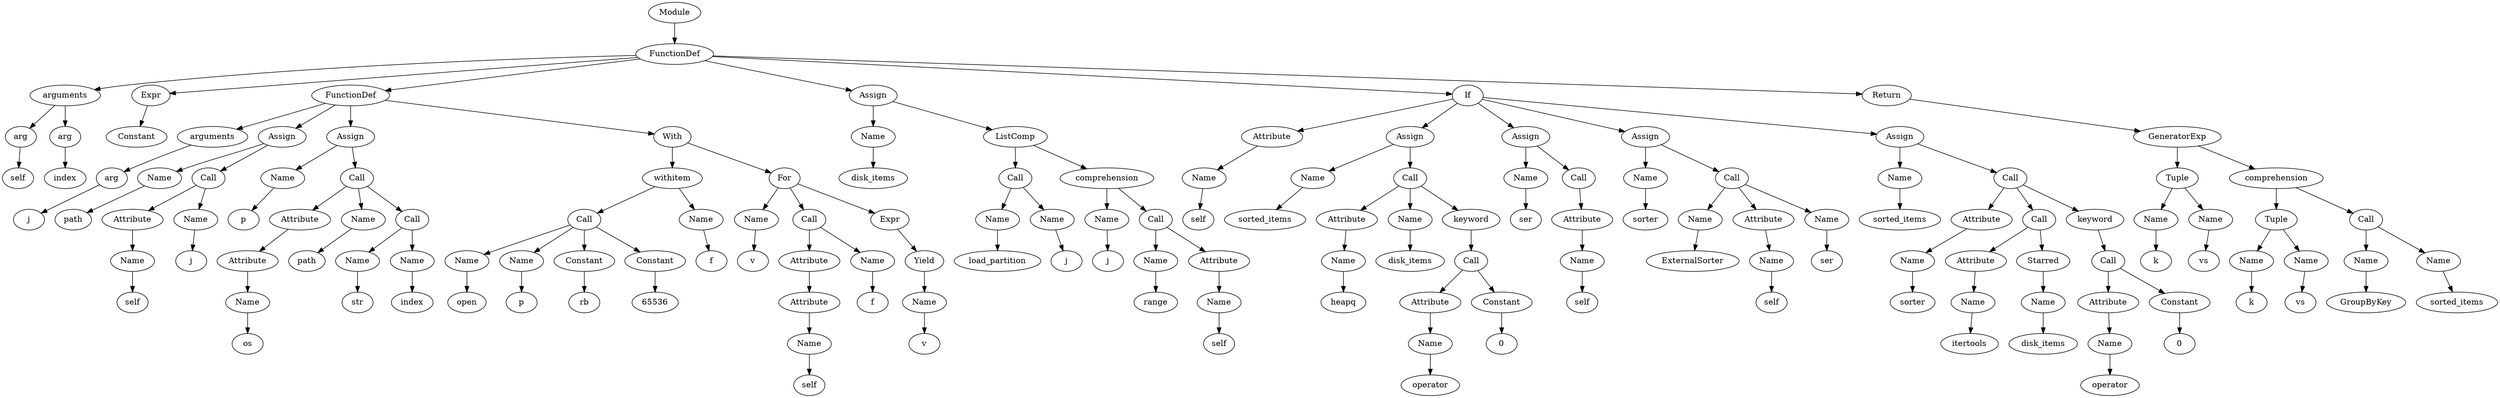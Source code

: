 digraph tree {
    "0x1dbc1e993a0" [label="Module"];
    "0x1dbc1e99730" [label="FunctionDef"];
    "0x1dbc1e99f40" [label="arguments"];
    "0x1dbc1e99790" [label="arg"];
    "0x1dbc1e99d00" [label="self"];
    "0x1dbc1e99af0" [label="arg"];
    "0x1dbc1e99610" [label="index"];
    "0x1dbc1e99820" [label="Expr"];
    "0x1dbc1e992e0" [label="Constant"];
    "0x1dbc1e997c0" [label="FunctionDef"];
    "0x1dbc1e998e0" [label="arguments"];
    "0x1dbc1e99be0" [label="arg"];
    "0x1dbc1e99fa0" [label="j"];
    "0x1dbc1e99a30" [label="Assign"];
    "0x1dbc1e99e80" [label="Name"];
    "0x1dbc1e997f0" [label="path"];
    "0x1dbc1e99700" [label="Call"];
    "0x1dbc1e99310" [label="Attribute"];
    "0x1dbc1e991c0" [label="Name"];
    "0x1dbc1e99b80" [label="self"];
    "0x1dbc1e99f10" [label="Name"];
    "0x1dbc1e99550" [label="j"];
    "0x1dbc1e995b0" [label="Assign"];
    "0x1dbc1e994c0" [label="Name"];
    "0x1dbc1e99f70" [label="p"];
    "0x1dbc1e99e20" [label="Call"];
    "0x1dbc1e99dc0" [label="Attribute"];
    "0x1dbc1e99ca0" [label="Attribute"];
    "0x1dbc1e99940" [label="Name"];
    "0x1dc29706ca0" [label="os"];
    "0x1dbc1e99a00" [label="Name"];
    "0x1dc29706f10" [label="path"];
    "0x1dc297063a0" [label="Call"];
    "0x1dc29706160" [label="Name"];
    "0x1dc29706a30" [label="str"];
    "0x1dc297062b0" [label="Name"];
    "0x1dc29706550" [label="index"];
    "0x1dbc1e99ac0" [label="With"];
    "0x1dc29706d90" [label="withitem"];
    "0x1dc29706a90" [label="Call"];
    "0x1dc29706eb0" [label="Name"];
    "0x1dc29706a60" [label="open"];
    "0x1dc297063d0" [label="Name"];
    "0x1dc297060d0" [label="p"];
    "0x1dc297060a0" [label="Constant"];
    "0x1dc29706100" [label="rb"];
    "0x1dc29706b50" [label="Constant"];
    "0x1dc29706370" [label="65536"];
    "0x1dc29706b80" [label="Name"];
    "0x1dc29706580" [label="f"];
    "0x1dc29706430" [label="For"];
    "0x1dc29706cd0" [label="Name"];
    "0x1dc29706310" [label="v"];
    "0x1dc29706640" [label="Call"];
    "0x1dc297064f0" [label="Attribute"];
    "0x1dc29706130" [label="Attribute"];
    "0x1dc29706340" [label="Name"];
    "0x1dc29706b20" [label="self"];
    "0x1dc29706520" [label="Name"];
    "0x1dc29706ee0" [label="f"];
    "0x1dc29706f40" [label="Expr"];
    "0x1dc29706d00" [label="Yield"];
    "0x1dc297065b0" [label="Name"];
    "0x1dc29706af0" [label="v"];
    "0x1dbc1e99460" [label="Assign"];
    "0x1dbc1e990d0" [label="Name"];
    "0x1dc29706fa0" [label="disk_items"];
    "0x1dbc1e99cd0" [label="ListComp"];
    "0x1dc29706e50" [label="Call"];
    "0x1dc297061f0" [label="Name"];
    "0x1dc29706220" [label="load_partition"];
    "0x1dc297065e0" [label="Name"];
    "0x1dc29706f70" [label="j"];
    "0x1dc297061c0" [label="comprehension"];
    "0x1dc29706be0" [label="Name"];
    "0x1dc29706040" [label="j"];
    "0x1dc29706e80" [label="Call"];
    "0x1dc29706bb0" [label="Name"];
    "0x1dc29706d60" [label="range"];
    "0x1dc297064c0" [label="Attribute"];
    "0x1dc29706400" [label="Name"];
    "0x1dc29706c70" [label="self"];
    "0x1dbc1e99640" [label="If"];
    "0x1dc29706c40" [label="Attribute"];
    "0x1dc29706250" [label="Name"];
    "0x1dc29706a00" [label="self"];
    "0x1dc29706460" [label="Assign"];
    "0x1dc29706c10" [label="Name"];
    "0x1dc297062e0" [label="sorted_items"];
    "0x1dc29706d30" [label="Call"];
    "0x1dc29706df0" [label="Attribute"];
    "0x1dc29718580" [label="Name"];
    "0x1dc29718b50" [label="heapq"];
    "0x1dc297185e0" [label="Name"];
    "0x1dc29718d60" [label="disk_items"];
    "0x1dc297185b0" [label="keyword"];
    "0x1dc29718520" [label="Call"];
    "0x1dc29718ac0" [label="Attribute"];
    "0x1dc29718760" [label="Name"];
    "0x1dc29718b80" [label="operator"];
    "0x1dc29718820" [label="Constant"];
    "0x1dc29718700" [label="0"];
    "0x1dc29706fd0" [label="Assign"];
    "0x1dc297186a0" [label="Name"];
    "0x1dc29718c70" [label="ser"];
    "0x1dc29706dc0" [label="Call"];
    "0x1dc29718610" [label="Attribute"];
    "0x1dc297189a0" [label="Name"];
    "0x1dc29718460" [label="self"];
    "0x1dc29706e20" [label="Assign"];
    "0x1dc297188e0" [label="Name"];
    "0x1dc29718dc0" [label="sorter"];
    "0x1dc29718730" [label="Call"];
    "0x1dc29718ca0" [label="Name"];
    "0x1dc29718ee0" [label="ExternalSorter"];
    "0x1dc29718f10" [label="Attribute"];
    "0x1dc297188b0" [label="Name"];
    "0x1dc29718a30" [label="self"];
    "0x1dc29718c10" [label="Name"];
    "0x1dc29718cd0" [label="ser"];
    "0x1dc29718880" [label="Assign"];
    "0x1dc29718a90" [label="Name"];
    "0x1dc29718370" [label="sorted_items"];
    "0x1dc29718af0" [label="Call"];
    "0x1dc29718bb0" [label="Attribute"];
    "0x1dc297186d0" [label="Name"];
    "0x1dc297189d0" [label="sorter"];
    "0x1dc29718670" [label="Call"];
    "0x1dc29718df0" [label="Attribute"];
    "0x1dc29718f40" [label="Name"];
    "0x1dc29718550" [label="itertools"];
    "0x1dc29718c40" [label="Starred"];
    "0x1dc29718640" [label="Name"];
    "0x1dc297187c0" [label="disk_items"];
    "0x1dc29718d90" [label="keyword"];
    "0x1dc29718f70" [label="Call"];
    "0x1dc29718d00" [label="Attribute"];
    "0x1dbc0e9cd30" [label="Name"];
    "0x1dbc0e9c580" [label="operator"];
    "0x1dbc0e9c460" [label="Constant"];
    "0x1dbc0e9c1c0" [label="0"];
    "0x1dc297067f0" [label="Return"];
    "0x1dc29718940" [label="GeneratorExp"];
    "0x1dc297184c0" [label="Tuple"];
    "0x1dbc0e9c6a0" [label="Name"];
    "0x1dbc0e9c310" [label="k"];
    "0x1dbc0e9cb80" [label="Name"];
    "0x1dc2970a4f0" [label="vs"];
    "0x1dc297184f0" [label="comprehension"];
    "0x1dc2970ae50" [label="Tuple"];
    "0x1dc2970a100" [label="Name"];
    "0x1dc2970a700" [label="k"];
    "0x1dc2970af10" [label="Name"];
    "0x1dc2970a7f0" [label="vs"];
    "0x1dc2970a730" [label="Call"];
    "0x1dc2970a8e0" [label="Name"];
    "0x1dc2970a220" [label="GroupByKey"];
    "0x1dc2970a580" [label="Name"];
    "0x1dc2970afd0" [label="sorted_items"];
    "0x1dbc1e993a0" -> "0x1dbc1e99730";
    "0x1dbc1e99730" -> "0x1dbc1e99f40";
    "0x1dbc1e99730" -> "0x1dbc1e99820";
    "0x1dbc1e99730" -> "0x1dbc1e997c0";
    "0x1dbc1e99730" -> "0x1dbc1e99460";
    "0x1dbc1e99730" -> "0x1dbc1e99640";
    "0x1dbc1e99730" -> "0x1dc297067f0";
    "0x1dbc1e99f40" -> "0x1dbc1e99790";
    "0x1dbc1e99f40" -> "0x1dbc1e99af0";
    "0x1dbc1e99790" -> "0x1dbc1e99d00";
    "0x1dbc1e99af0" -> "0x1dbc1e99610";
    "0x1dbc1e99820" -> "0x1dbc1e992e0";
    "0x1dbc1e997c0" -> "0x1dbc1e998e0";
    "0x1dbc1e997c0" -> "0x1dbc1e99a30";
    "0x1dbc1e997c0" -> "0x1dbc1e995b0";
    "0x1dbc1e997c0" -> "0x1dbc1e99ac0";
    "0x1dbc1e998e0" -> "0x1dbc1e99be0";
    "0x1dbc1e99be0" -> "0x1dbc1e99fa0";
    "0x1dbc1e99a30" -> "0x1dbc1e99e80";
    "0x1dbc1e99a30" -> "0x1dbc1e99700";
    "0x1dbc1e99e80" -> "0x1dbc1e997f0";
    "0x1dbc1e99700" -> "0x1dbc1e99310";
    "0x1dbc1e99700" -> "0x1dbc1e99f10";
    "0x1dbc1e99310" -> "0x1dbc1e991c0";
    "0x1dbc1e991c0" -> "0x1dbc1e99b80";
    "0x1dbc1e99f10" -> "0x1dbc1e99550";
    "0x1dbc1e995b0" -> "0x1dbc1e994c0";
    "0x1dbc1e995b0" -> "0x1dbc1e99e20";
    "0x1dbc1e994c0" -> "0x1dbc1e99f70";
    "0x1dbc1e99e20" -> "0x1dbc1e99dc0";
    "0x1dbc1e99e20" -> "0x1dbc1e99a00";
    "0x1dbc1e99e20" -> "0x1dc297063a0";
    "0x1dbc1e99dc0" -> "0x1dbc1e99ca0";
    "0x1dbc1e99ca0" -> "0x1dbc1e99940";
    "0x1dbc1e99940" -> "0x1dc29706ca0";
    "0x1dbc1e99a00" -> "0x1dc29706f10";
    "0x1dc297063a0" -> "0x1dc29706160";
    "0x1dc297063a0" -> "0x1dc297062b0";
    "0x1dc29706160" -> "0x1dc29706a30";
    "0x1dc297062b0" -> "0x1dc29706550";
    "0x1dbc1e99ac0" -> "0x1dc29706d90";
    "0x1dbc1e99ac0" -> "0x1dc29706430";
    "0x1dc29706d90" -> "0x1dc29706a90";
    "0x1dc29706d90" -> "0x1dc29706b80";
    "0x1dc29706a90" -> "0x1dc29706eb0";
    "0x1dc29706a90" -> "0x1dc297063d0";
    "0x1dc29706a90" -> "0x1dc297060a0";
    "0x1dc29706a90" -> "0x1dc29706b50";
    "0x1dc29706eb0" -> "0x1dc29706a60";
    "0x1dc297063d0" -> "0x1dc297060d0";
    "0x1dc297060a0" -> "0x1dc29706100";
    "0x1dc29706b50" -> "0x1dc29706370";
    "0x1dc29706b80" -> "0x1dc29706580";
    "0x1dc29706430" -> "0x1dc29706cd0";
    "0x1dc29706430" -> "0x1dc29706640";
    "0x1dc29706430" -> "0x1dc29706f40";
    "0x1dc29706cd0" -> "0x1dc29706310";
    "0x1dc29706640" -> "0x1dc297064f0";
    "0x1dc29706640" -> "0x1dc29706520";
    "0x1dc297064f0" -> "0x1dc29706130";
    "0x1dc29706130" -> "0x1dc29706340";
    "0x1dc29706340" -> "0x1dc29706b20";
    "0x1dc29706520" -> "0x1dc29706ee0";
    "0x1dc29706f40" -> "0x1dc29706d00";
    "0x1dc29706d00" -> "0x1dc297065b0";
    "0x1dc297065b0" -> "0x1dc29706af0";
    "0x1dbc1e99460" -> "0x1dbc1e990d0";
    "0x1dbc1e99460" -> "0x1dbc1e99cd0";
    "0x1dbc1e990d0" -> "0x1dc29706fa0";
    "0x1dbc1e99cd0" -> "0x1dc29706e50";
    "0x1dbc1e99cd0" -> "0x1dc297061c0";
    "0x1dc29706e50" -> "0x1dc297061f0";
    "0x1dc29706e50" -> "0x1dc297065e0";
    "0x1dc297061f0" -> "0x1dc29706220";
    "0x1dc297065e0" -> "0x1dc29706f70";
    "0x1dc297061c0" -> "0x1dc29706be0";
    "0x1dc297061c0" -> "0x1dc29706e80";
    "0x1dc29706be0" -> "0x1dc29706040";
    "0x1dc29706e80" -> "0x1dc29706bb0";
    "0x1dc29706e80" -> "0x1dc297064c0";
    "0x1dc29706bb0" -> "0x1dc29706d60";
    "0x1dc297064c0" -> "0x1dc29706400";
    "0x1dc29706400" -> "0x1dc29706c70";
    "0x1dbc1e99640" -> "0x1dc29706c40";
    "0x1dbc1e99640" -> "0x1dc29706460";
    "0x1dbc1e99640" -> "0x1dc29706fd0";
    "0x1dbc1e99640" -> "0x1dc29706e20";
    "0x1dbc1e99640" -> "0x1dc29718880";
    "0x1dc29706c40" -> "0x1dc29706250";
    "0x1dc29706250" -> "0x1dc29706a00";
    "0x1dc29706460" -> "0x1dc29706c10";
    "0x1dc29706460" -> "0x1dc29706d30";
    "0x1dc29706c10" -> "0x1dc297062e0";
    "0x1dc29706d30" -> "0x1dc29706df0";
    "0x1dc29706d30" -> "0x1dc297185e0";
    "0x1dc29706d30" -> "0x1dc297185b0";
    "0x1dc29706df0" -> "0x1dc29718580";
    "0x1dc29718580" -> "0x1dc29718b50";
    "0x1dc297185e0" -> "0x1dc29718d60";
    "0x1dc297185b0" -> "0x1dc29718520";
    "0x1dc29718520" -> "0x1dc29718ac0";
    "0x1dc29718520" -> "0x1dc29718820";
    "0x1dc29718ac0" -> "0x1dc29718760";
    "0x1dc29718760" -> "0x1dc29718b80";
    "0x1dc29718820" -> "0x1dc29718700";
    "0x1dc29706fd0" -> "0x1dc297186a0";
    "0x1dc29706fd0" -> "0x1dc29706dc0";
    "0x1dc297186a0" -> "0x1dc29718c70";
    "0x1dc29706dc0" -> "0x1dc29718610";
    "0x1dc29718610" -> "0x1dc297189a0";
    "0x1dc297189a0" -> "0x1dc29718460";
    "0x1dc29706e20" -> "0x1dc297188e0";
    "0x1dc29706e20" -> "0x1dc29718730";
    "0x1dc297188e0" -> "0x1dc29718dc0";
    "0x1dc29718730" -> "0x1dc29718ca0";
    "0x1dc29718730" -> "0x1dc29718f10";
    "0x1dc29718730" -> "0x1dc29718c10";
    "0x1dc29718ca0" -> "0x1dc29718ee0";
    "0x1dc29718f10" -> "0x1dc297188b0";
    "0x1dc297188b0" -> "0x1dc29718a30";
    "0x1dc29718c10" -> "0x1dc29718cd0";
    "0x1dc29718880" -> "0x1dc29718a90";
    "0x1dc29718880" -> "0x1dc29718af0";
    "0x1dc29718a90" -> "0x1dc29718370";
    "0x1dc29718af0" -> "0x1dc29718bb0";
    "0x1dc29718af0" -> "0x1dc29718670";
    "0x1dc29718af0" -> "0x1dc29718d90";
    "0x1dc29718bb0" -> "0x1dc297186d0";
    "0x1dc297186d0" -> "0x1dc297189d0";
    "0x1dc29718670" -> "0x1dc29718df0";
    "0x1dc29718670" -> "0x1dc29718c40";
    "0x1dc29718df0" -> "0x1dc29718f40";
    "0x1dc29718f40" -> "0x1dc29718550";
    "0x1dc29718c40" -> "0x1dc29718640";
    "0x1dc29718640" -> "0x1dc297187c0";
    "0x1dc29718d90" -> "0x1dc29718f70";
    "0x1dc29718f70" -> "0x1dc29718d00";
    "0x1dc29718f70" -> "0x1dbc0e9c460";
    "0x1dc29718d00" -> "0x1dbc0e9cd30";
    "0x1dbc0e9cd30" -> "0x1dbc0e9c580";
    "0x1dbc0e9c460" -> "0x1dbc0e9c1c0";
    "0x1dc297067f0" -> "0x1dc29718940";
    "0x1dc29718940" -> "0x1dc297184c0";
    "0x1dc29718940" -> "0x1dc297184f0";
    "0x1dc297184c0" -> "0x1dbc0e9c6a0";
    "0x1dc297184c0" -> "0x1dbc0e9cb80";
    "0x1dbc0e9c6a0" -> "0x1dbc0e9c310";
    "0x1dbc0e9cb80" -> "0x1dc2970a4f0";
    "0x1dc297184f0" -> "0x1dc2970ae50";
    "0x1dc297184f0" -> "0x1dc2970a730";
    "0x1dc2970ae50" -> "0x1dc2970a100";
    "0x1dc2970ae50" -> "0x1dc2970af10";
    "0x1dc2970a100" -> "0x1dc2970a700";
    "0x1dc2970af10" -> "0x1dc2970a7f0";
    "0x1dc2970a730" -> "0x1dc2970a8e0";
    "0x1dc2970a730" -> "0x1dc2970a580";
    "0x1dc2970a8e0" -> "0x1dc2970a220";
    "0x1dc2970a580" -> "0x1dc2970afd0";
}

